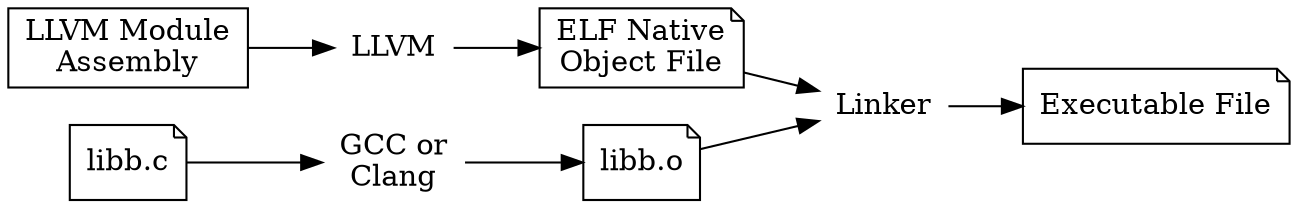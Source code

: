 digraph {
    rankdir="LR";
    node [ shape="rect" ] ;

    module [ label="LLVM Module\nAssembly" ] ;
    object [ label="ELF Native\nObject File" shape="note" ] ;
    executable [ label="Executable File" shape="note" ] ;
    llvm [ label="LLVM" shape="plaintext" ] ;

    linker [ label="Linker" shape="plaintext" ] ;

    module -> llvm -> object ;
    object -> linker -> executable ;

    libb [ label="libb.o" shape="note" ] ;
    libb_source [ label="libb.c" shape="note" ] ;
    gcc [ label="GCC or\nClang" shape="plaintext" ];
    libb_source -> gcc -> libb -> linker ;
}
